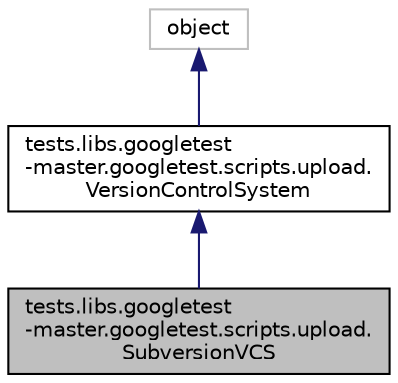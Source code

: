 digraph "tests.libs.googletest-master.googletest.scripts.upload.SubversionVCS"
{
  edge [fontname="Helvetica",fontsize="10",labelfontname="Helvetica",labelfontsize="10"];
  node [fontname="Helvetica",fontsize="10",shape=record];
  Node3 [label="tests.libs.googletest\l-master.googletest.scripts.upload.\lSubversionVCS",height=0.2,width=0.4,color="black", fillcolor="grey75", style="filled", fontcolor="black"];
  Node4 -> Node3 [dir="back",color="midnightblue",fontsize="10",style="solid",fontname="Helvetica"];
  Node4 [label="tests.libs.googletest\l-master.googletest.scripts.upload.\lVersionControlSystem",height=0.2,width=0.4,color="black", fillcolor="white", style="filled",URL="$classtests_1_1libs_1_1googletest-master_1_1googletest_1_1scripts_1_1upload_1_1VersionControlSystem.html"];
  Node5 -> Node4 [dir="back",color="midnightblue",fontsize="10",style="solid",fontname="Helvetica"];
  Node5 [label="object",height=0.2,width=0.4,color="grey75", fillcolor="white", style="filled"];
}
